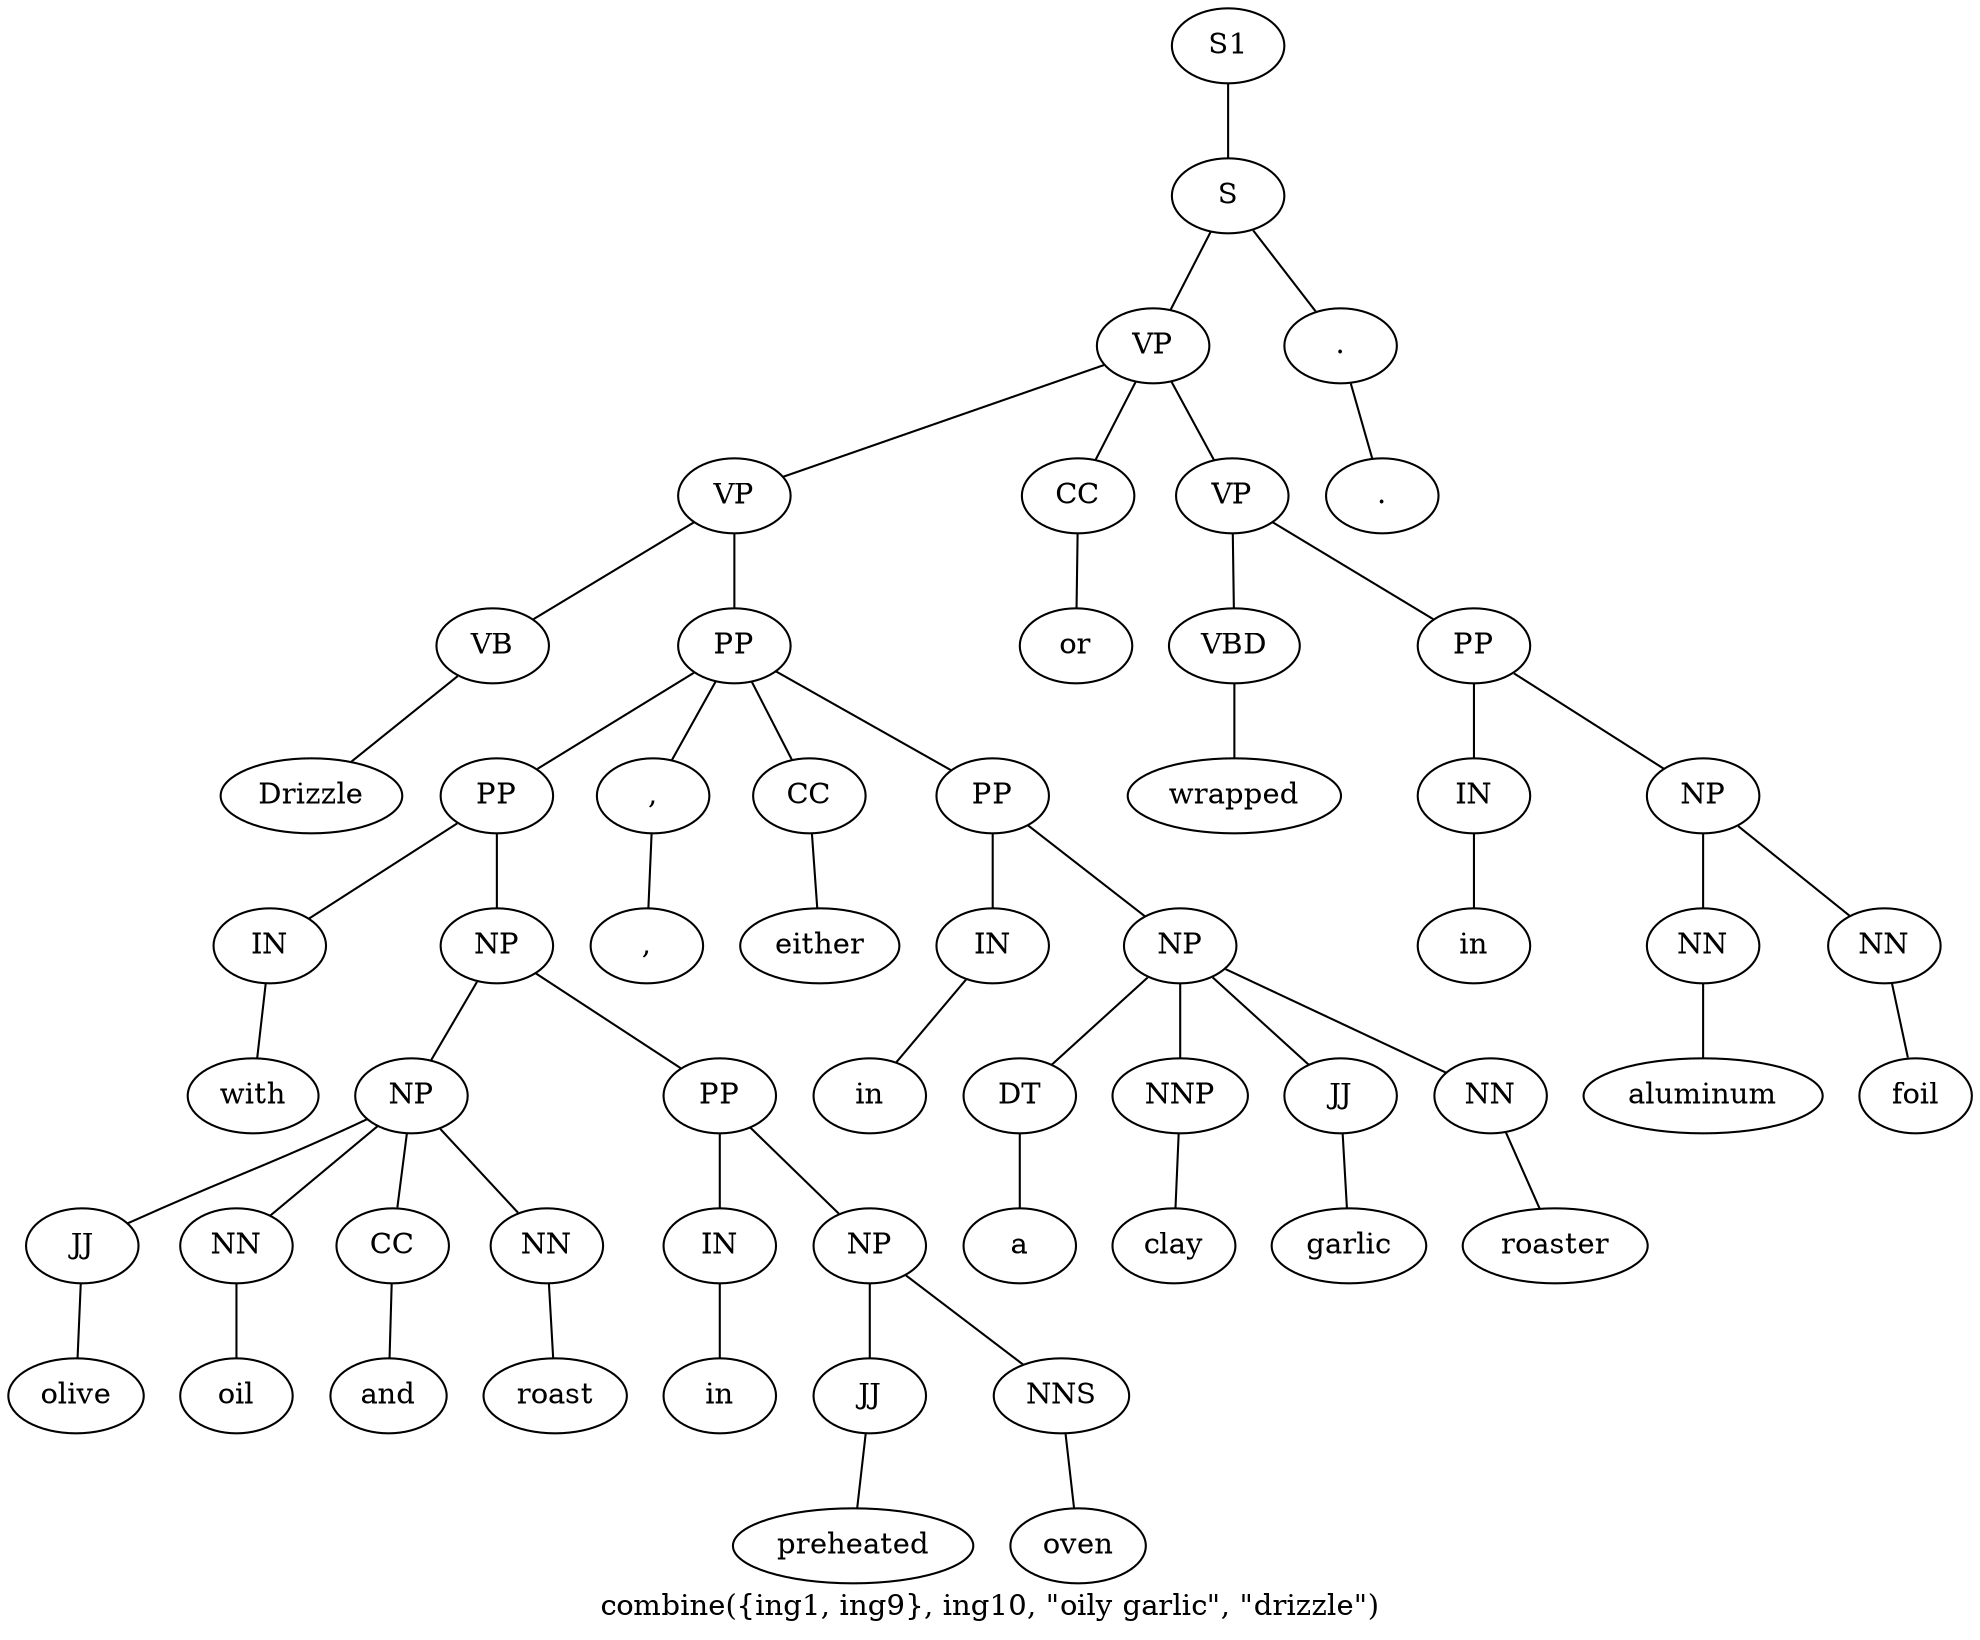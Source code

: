 graph SyntaxGraph {
	label = "combine({ing1, ing9}, ing10, \"oily garlic\", \"drizzle\")";
	Node0 [label="S1"];
	Node1 [label="S"];
	Node2 [label="VP"];
	Node3 [label="VP"];
	Node4 [label="VB"];
	Node5 [label="Drizzle"];
	Node6 [label="PP"];
	Node7 [label="PP"];
	Node8 [label="IN"];
	Node9 [label="with"];
	Node10 [label="NP"];
	Node11 [label="NP"];
	Node12 [label="JJ"];
	Node13 [label="olive"];
	Node14 [label="NN"];
	Node15 [label="oil"];
	Node16 [label="CC"];
	Node17 [label="and"];
	Node18 [label="NN"];
	Node19 [label="roast"];
	Node20 [label="PP"];
	Node21 [label="IN"];
	Node22 [label="in"];
	Node23 [label="NP"];
	Node24 [label="JJ"];
	Node25 [label="preheated"];
	Node26 [label="NNS"];
	Node27 [label="oven"];
	Node28 [label=","];
	Node29 [label=","];
	Node30 [label="CC"];
	Node31 [label="either"];
	Node32 [label="PP"];
	Node33 [label="IN"];
	Node34 [label="in"];
	Node35 [label="NP"];
	Node36 [label="DT"];
	Node37 [label="a"];
	Node38 [label="NNP"];
	Node39 [label="clay"];
	Node40 [label="JJ"];
	Node41 [label="garlic"];
	Node42 [label="NN"];
	Node43 [label="roaster"];
	Node44 [label="CC"];
	Node45 [label="or"];
	Node46 [label="VP"];
	Node47 [label="VBD"];
	Node48 [label="wrapped"];
	Node49 [label="PP"];
	Node50 [label="IN"];
	Node51 [label="in"];
	Node52 [label="NP"];
	Node53 [label="NN"];
	Node54 [label="aluminum"];
	Node55 [label="NN"];
	Node56 [label="foil"];
	Node57 [label="."];
	Node58 [label="."];

	Node0 -- Node1;
	Node1 -- Node2;
	Node1 -- Node57;
	Node2 -- Node3;
	Node2 -- Node44;
	Node2 -- Node46;
	Node3 -- Node4;
	Node3 -- Node6;
	Node4 -- Node5;
	Node6 -- Node7;
	Node6 -- Node28;
	Node6 -- Node30;
	Node6 -- Node32;
	Node7 -- Node8;
	Node7 -- Node10;
	Node8 -- Node9;
	Node10 -- Node11;
	Node10 -- Node20;
	Node11 -- Node12;
	Node11 -- Node14;
	Node11 -- Node16;
	Node11 -- Node18;
	Node12 -- Node13;
	Node14 -- Node15;
	Node16 -- Node17;
	Node18 -- Node19;
	Node20 -- Node21;
	Node20 -- Node23;
	Node21 -- Node22;
	Node23 -- Node24;
	Node23 -- Node26;
	Node24 -- Node25;
	Node26 -- Node27;
	Node28 -- Node29;
	Node30 -- Node31;
	Node32 -- Node33;
	Node32 -- Node35;
	Node33 -- Node34;
	Node35 -- Node36;
	Node35 -- Node38;
	Node35 -- Node40;
	Node35 -- Node42;
	Node36 -- Node37;
	Node38 -- Node39;
	Node40 -- Node41;
	Node42 -- Node43;
	Node44 -- Node45;
	Node46 -- Node47;
	Node46 -- Node49;
	Node47 -- Node48;
	Node49 -- Node50;
	Node49 -- Node52;
	Node50 -- Node51;
	Node52 -- Node53;
	Node52 -- Node55;
	Node53 -- Node54;
	Node55 -- Node56;
	Node57 -- Node58;
}